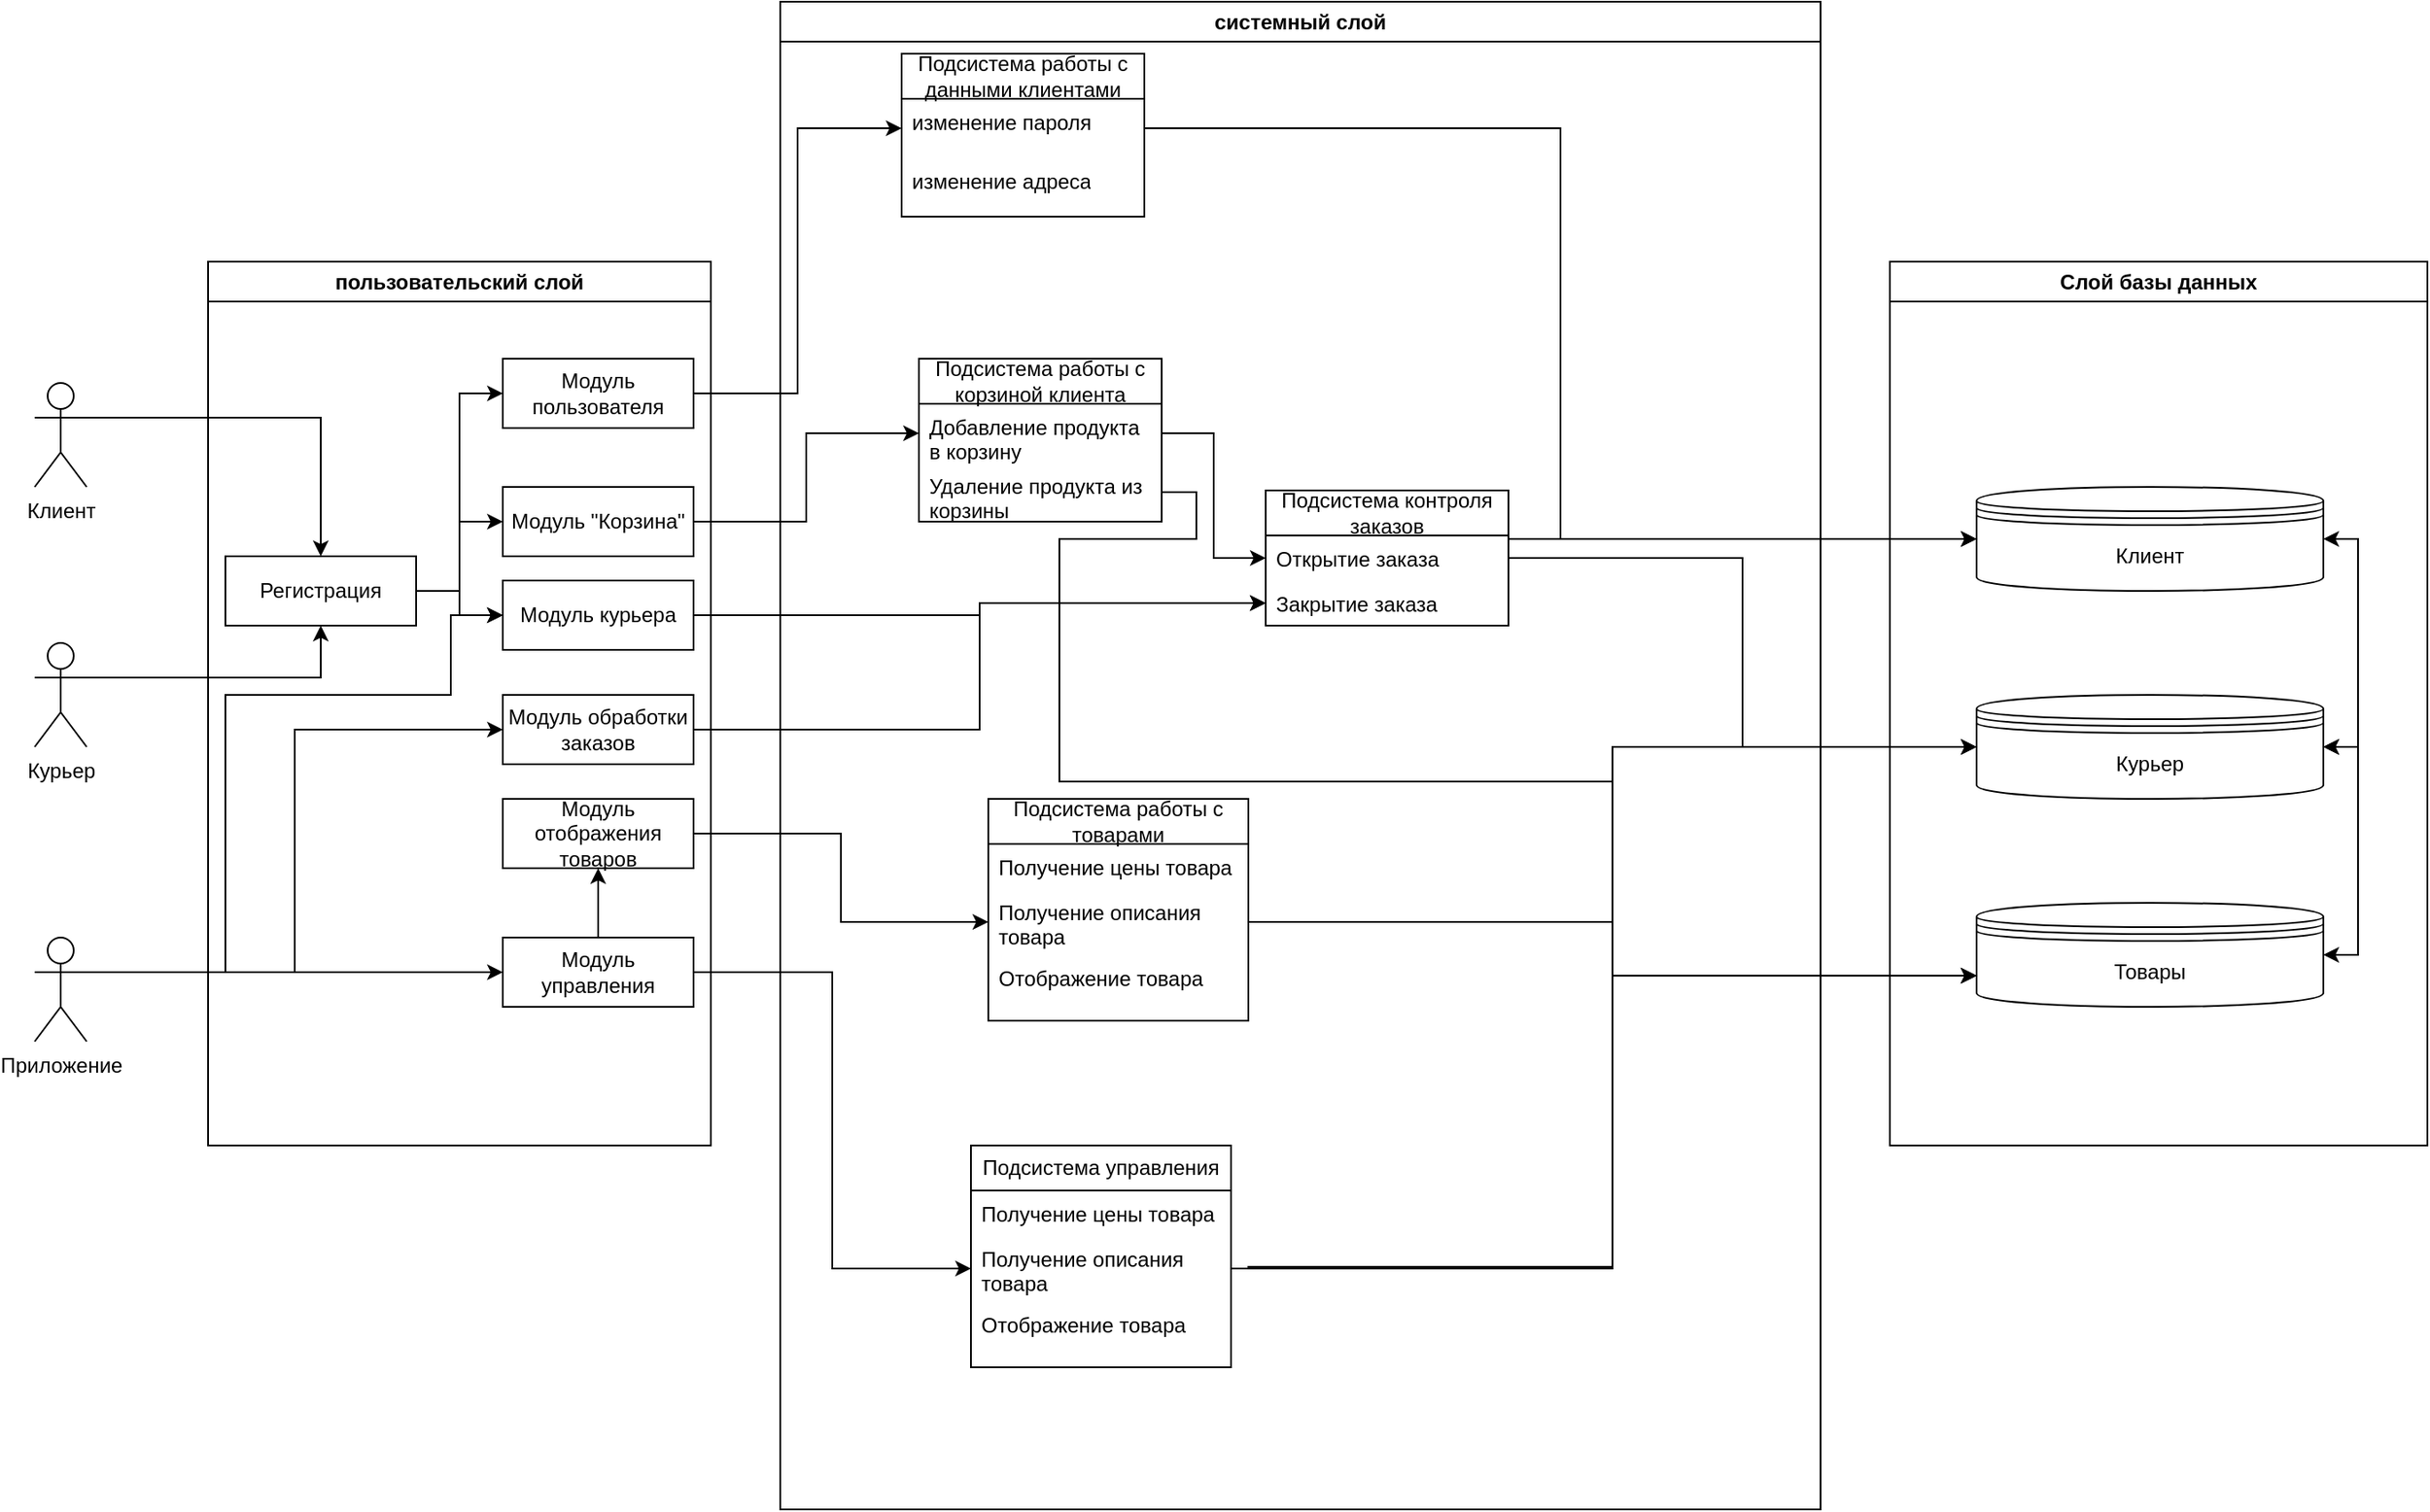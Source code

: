 <mxfile version="22.0.8" type="github">
  <diagram name="Страница — 1" id="IaHMr_pDmn5Ov7Nt1VBB">
    <mxGraphModel dx="2876" dy="2235" grid="1" gridSize="10" guides="1" tooltips="1" connect="1" arrows="1" fold="1" page="1" pageScale="1" pageWidth="827" pageHeight="1169" math="0" shadow="0">
      <root>
        <mxCell id="0" />
        <mxCell id="1" parent="0" />
        <mxCell id="iQS3pKAu2kEziGoePXVp-1" style="edgeStyle=orthogonalEdgeStyle;rounded=0;orthogonalLoop=1;jettySize=auto;html=1;exitX=1;exitY=0.333;exitDx=0;exitDy=0;exitPerimeter=0;entryX=0.5;entryY=0;entryDx=0;entryDy=0;" parent="1" source="iQS3pKAu2kEziGoePXVp-2" target="iQS3pKAu2kEziGoePXVp-10" edge="1">
          <mxGeometry relative="1" as="geometry" />
        </mxCell>
        <mxCell id="iQS3pKAu2kEziGoePXVp-2" value="Клиент" style="shape=umlActor;verticalLabelPosition=bottom;verticalAlign=top;html=1;" parent="1" vertex="1">
          <mxGeometry x="10" y="80" width="30" height="60" as="geometry" />
        </mxCell>
        <mxCell id="iQS3pKAu2kEziGoePXVp-3" style="edgeStyle=orthogonalEdgeStyle;rounded=0;orthogonalLoop=1;jettySize=auto;html=1;exitX=1;exitY=0.333;exitDx=0;exitDy=0;exitPerimeter=0;" parent="1" source="iQS3pKAu2kEziGoePXVp-5" edge="1">
          <mxGeometry relative="1" as="geometry">
            <mxPoint x="280" y="420" as="targetPoint" />
          </mxGeometry>
        </mxCell>
        <mxCell id="iQS3pKAu2kEziGoePXVp-4" style="edgeStyle=orthogonalEdgeStyle;rounded=0;orthogonalLoop=1;jettySize=auto;html=1;exitX=1;exitY=0.333;exitDx=0;exitDy=0;exitPerimeter=0;entryX=0;entryY=0.5;entryDx=0;entryDy=0;" parent="1" source="iQS3pKAu2kEziGoePXVp-5" target="iQS3pKAu2kEziGoePXVp-21" edge="1">
          <mxGeometry relative="1" as="geometry">
            <Array as="points">
              <mxPoint x="120" y="420" />
              <mxPoint x="120" y="260" />
              <mxPoint x="250" y="260" />
              <mxPoint x="250" y="214" />
            </Array>
          </mxGeometry>
        </mxCell>
        <mxCell id="GMFBuMF5g0w-1twt46TG-22" style="edgeStyle=orthogonalEdgeStyle;rounded=0;orthogonalLoop=1;jettySize=auto;html=1;exitX=1;exitY=0.333;exitDx=0;exitDy=0;exitPerimeter=0;entryX=0;entryY=0.5;entryDx=0;entryDy=0;" edge="1" parent="1" source="iQS3pKAu2kEziGoePXVp-5" target="GMFBuMF5g0w-1twt46TG-20">
          <mxGeometry relative="1" as="geometry" />
        </mxCell>
        <mxCell id="iQS3pKAu2kEziGoePXVp-5" value="Приложение" style="shape=umlActor;verticalLabelPosition=bottom;verticalAlign=top;html=1;" parent="1" vertex="1">
          <mxGeometry x="10" y="400" width="30" height="60" as="geometry" />
        </mxCell>
        <mxCell id="iQS3pKAu2kEziGoePXVp-6" style="edgeStyle=orthogonalEdgeStyle;rounded=0;orthogonalLoop=1;jettySize=auto;html=1;exitX=1;exitY=0.333;exitDx=0;exitDy=0;exitPerimeter=0;entryX=0.5;entryY=1;entryDx=0;entryDy=0;" parent="1" source="iQS3pKAu2kEziGoePXVp-7" target="iQS3pKAu2kEziGoePXVp-10" edge="1">
          <mxGeometry relative="1" as="geometry">
            <Array as="points">
              <mxPoint x="40" y="250" />
              <mxPoint x="175" y="250" />
            </Array>
          </mxGeometry>
        </mxCell>
        <mxCell id="iQS3pKAu2kEziGoePXVp-7" value="Курьер" style="shape=umlActor;verticalLabelPosition=bottom;verticalAlign=top;html=1;" parent="1" vertex="1">
          <mxGeometry x="10" y="230" width="30" height="60" as="geometry" />
        </mxCell>
        <mxCell id="iQS3pKAu2kEziGoePXVp-8" style="edgeStyle=orthogonalEdgeStyle;rounded=0;orthogonalLoop=1;jettySize=auto;html=1;exitX=1;exitY=0.5;exitDx=0;exitDy=0;entryX=0;entryY=0.5;entryDx=0;entryDy=0;" parent="1" source="iQS3pKAu2kEziGoePXVp-10" target="iQS3pKAu2kEziGoePXVp-21" edge="1">
          <mxGeometry relative="1" as="geometry" />
        </mxCell>
        <mxCell id="iQS3pKAu2kEziGoePXVp-9" style="edgeStyle=orthogonalEdgeStyle;rounded=0;orthogonalLoop=1;jettySize=auto;html=1;exitX=1;exitY=0.5;exitDx=0;exitDy=0;entryX=0;entryY=0.5;entryDx=0;entryDy=0;" parent="1" source="iQS3pKAu2kEziGoePXVp-10" target="iQS3pKAu2kEziGoePXVp-19" edge="1">
          <mxGeometry relative="1" as="geometry" />
        </mxCell>
        <mxCell id="GMFBuMF5g0w-1twt46TG-2" style="edgeStyle=orthogonalEdgeStyle;rounded=0;orthogonalLoop=1;jettySize=auto;html=1;exitX=1;exitY=0.5;exitDx=0;exitDy=0;entryX=0;entryY=0.5;entryDx=0;entryDy=0;" edge="1" parent="1" source="iQS3pKAu2kEziGoePXVp-10" target="GMFBuMF5g0w-1twt46TG-1">
          <mxGeometry relative="1" as="geometry" />
        </mxCell>
        <mxCell id="iQS3pKAu2kEziGoePXVp-10" value="Регистрация" style="html=1;whiteSpace=wrap;" parent="1" vertex="1">
          <mxGeometry x="120" y="180" width="110" height="40" as="geometry" />
        </mxCell>
        <mxCell id="iQS3pKAu2kEziGoePXVp-12" style="edgeStyle=orthogonalEdgeStyle;rounded=0;orthogonalLoop=1;jettySize=auto;html=1;exitX=1;exitY=0.5;exitDx=0;exitDy=0;entryX=1;entryY=0.5;entryDx=0;entryDy=0;startArrow=classic;startFill=1;" parent="1" source="iQS3pKAu2kEziGoePXVp-13" target="iQS3pKAu2kEziGoePXVp-14" edge="1">
          <mxGeometry relative="1" as="geometry" />
        </mxCell>
        <mxCell id="iQS3pKAu2kEziGoePXVp-13" value="Клиент" style="shape=datastore;whiteSpace=wrap;html=1;" parent="1" vertex="1">
          <mxGeometry x="1130" y="140" width="200" height="60" as="geometry" />
        </mxCell>
        <mxCell id="iQS3pKAu2kEziGoePXVp-14" value="Курьер" style="shape=datastore;whiteSpace=wrap;html=1;" parent="1" vertex="1">
          <mxGeometry x="1130" y="260" width="200" height="60" as="geometry" />
        </mxCell>
        <mxCell id="iQS3pKAu2kEziGoePXVp-15" style="edgeStyle=orthogonalEdgeStyle;rounded=0;orthogonalLoop=1;jettySize=auto;html=1;exitX=1;exitY=0.5;exitDx=0;exitDy=0;entryX=1;entryY=0.5;entryDx=0;entryDy=0;startArrow=classic;startFill=1;" parent="1" source="iQS3pKAu2kEziGoePXVp-17" target="iQS3pKAu2kEziGoePXVp-14" edge="1">
          <mxGeometry relative="1" as="geometry" />
        </mxCell>
        <mxCell id="iQS3pKAu2kEziGoePXVp-16" style="edgeStyle=orthogonalEdgeStyle;rounded=0;orthogonalLoop=1;jettySize=auto;html=1;exitX=0;exitY=0.7;exitDx=0;exitDy=0;entryX=1;entryY=0.5;entryDx=0;entryDy=0;startArrow=classic;startFill=1;endArrow=none;endFill=0;" parent="1" source="iQS3pKAu2kEziGoePXVp-17" target="iQS3pKAu2kEziGoePXVp-30" edge="1">
          <mxGeometry relative="1" as="geometry">
            <mxPoint x="600" y="170" as="targetPoint" />
            <Array as="points">
              <mxPoint x="920" y="422" />
              <mxPoint x="920" y="310" />
              <mxPoint x="601" y="310" />
              <mxPoint x="601" y="170" />
              <mxPoint x="680" y="170" />
              <mxPoint x="680" y="143" />
            </Array>
          </mxGeometry>
        </mxCell>
        <mxCell id="iQS3pKAu2kEziGoePXVp-17" value="Товары" style="shape=datastore;whiteSpace=wrap;html=1;" parent="1" vertex="1">
          <mxGeometry x="1130" y="380" width="200" height="60" as="geometry" />
        </mxCell>
        <mxCell id="iQS3pKAu2kEziGoePXVp-18" style="edgeStyle=orthogonalEdgeStyle;rounded=0;orthogonalLoop=1;jettySize=auto;html=1;exitX=1;exitY=0.5;exitDx=0;exitDy=0;entryX=0;entryY=0.5;entryDx=0;entryDy=0;" parent="1" source="iQS3pKAu2kEziGoePXVp-19" target="GMFBuMF5g0w-1twt46TG-7" edge="1">
          <mxGeometry relative="1" as="geometry">
            <mxPoint x="470" y="86" as="targetPoint" />
          </mxGeometry>
        </mxCell>
        <mxCell id="iQS3pKAu2kEziGoePXVp-20" style="edgeStyle=orthogonalEdgeStyle;rounded=0;orthogonalLoop=1;jettySize=auto;html=1;exitX=1;exitY=0.5;exitDx=0;exitDy=0;entryX=0;entryY=0.5;entryDx=0;entryDy=0;" parent="1" source="iQS3pKAu2kEziGoePXVp-21" target="iQS3pKAu2kEziGoePXVp-33" edge="1">
          <mxGeometry relative="1" as="geometry" />
        </mxCell>
        <mxCell id="iQS3pKAu2kEziGoePXVp-22" style="edgeStyle=orthogonalEdgeStyle;rounded=0;orthogonalLoop=1;jettySize=auto;html=1;exitX=0.5;exitY=0;exitDx=0;exitDy=0;entryX=0.5;entryY=1;entryDx=0;entryDy=0;" parent="1" source="iQS3pKAu2kEziGoePXVp-23" target="iQS3pKAu2kEziGoePXVp-25" edge="1">
          <mxGeometry relative="1" as="geometry" />
        </mxCell>
        <mxCell id="GMFBuMF5g0w-1twt46TG-16" style="edgeStyle=orthogonalEdgeStyle;rounded=0;orthogonalLoop=1;jettySize=auto;html=1;exitX=1;exitY=0.5;exitDx=0;exitDy=0;" edge="1" parent="1" source="iQS3pKAu2kEziGoePXVp-23" target="GMFBuMF5g0w-1twt46TG-14">
          <mxGeometry relative="1" as="geometry" />
        </mxCell>
        <mxCell id="iQS3pKAu2kEziGoePXVp-23" value="Модуль управления" style="html=1;whiteSpace=wrap;" parent="1" vertex="1">
          <mxGeometry x="280" y="400" width="110" height="40" as="geometry" />
        </mxCell>
        <mxCell id="iQS3pKAu2kEziGoePXVp-24" value="пользовательский слой" style="swimlane;whiteSpace=wrap;html=1;" parent="1" vertex="1">
          <mxGeometry x="110" y="10" width="290" height="510" as="geometry" />
        </mxCell>
        <mxCell id="iQS3pKAu2kEziGoePXVp-25" value="Модуль отображения товаров" style="html=1;whiteSpace=wrap;" parent="iQS3pKAu2kEziGoePXVp-24" vertex="1">
          <mxGeometry x="170" y="310" width="110" height="40" as="geometry" />
        </mxCell>
        <mxCell id="iQS3pKAu2kEziGoePXVp-19" value="Модуль пользователя&lt;br&gt;" style="html=1;whiteSpace=wrap;" parent="iQS3pKAu2kEziGoePXVp-24" vertex="1">
          <mxGeometry x="170" y="56" width="110" height="40" as="geometry" />
        </mxCell>
        <mxCell id="GMFBuMF5g0w-1twt46TG-1" value="Модуль &quot;Корзина&quot;" style="html=1;whiteSpace=wrap;" vertex="1" parent="iQS3pKAu2kEziGoePXVp-24">
          <mxGeometry x="170" y="130" width="110" height="40" as="geometry" />
        </mxCell>
        <mxCell id="iQS3pKAu2kEziGoePXVp-21" value="Модуль курьера" style="html=1;whiteSpace=wrap;" parent="iQS3pKAu2kEziGoePXVp-24" vertex="1">
          <mxGeometry x="170" y="184" width="110" height="40" as="geometry" />
        </mxCell>
        <mxCell id="GMFBuMF5g0w-1twt46TG-20" value="Модуль обработки заказов" style="html=1;whiteSpace=wrap;" vertex="1" parent="iQS3pKAu2kEziGoePXVp-24">
          <mxGeometry x="170" y="250" width="110" height="40" as="geometry" />
        </mxCell>
        <mxCell id="iQS3pKAu2kEziGoePXVp-27" value="Слой базы данных" style="swimlane;whiteSpace=wrap;html=1;" parent="1" vertex="1">
          <mxGeometry x="1080" y="10" width="310" height="510" as="geometry" />
        </mxCell>
        <mxCell id="iQS3pKAu2kEziGoePXVp-28" value="Подсистема работы с корзиной клиента" style="swimlane;fontStyle=0;childLayout=stackLayout;horizontal=1;startSize=26;fillColor=none;horizontalStack=0;resizeParent=1;resizeParentMax=0;resizeLast=0;collapsible=1;marginBottom=0;whiteSpace=wrap;html=1;" parent="1" vertex="1">
          <mxGeometry x="520" y="66" width="140" height="94" as="geometry" />
        </mxCell>
        <mxCell id="iQS3pKAu2kEziGoePXVp-29" value="Добавление продукта в корзину" style="text;strokeColor=none;fillColor=none;align=left;verticalAlign=top;spacingLeft=4;spacingRight=4;overflow=hidden;rotatable=0;points=[[0,0.5],[1,0.5]];portConstraint=eastwest;whiteSpace=wrap;html=1;" parent="iQS3pKAu2kEziGoePXVp-28" vertex="1">
          <mxGeometry y="26" width="140" height="34" as="geometry" />
        </mxCell>
        <mxCell id="iQS3pKAu2kEziGoePXVp-30" value="Удаление продукта из корзины" style="text;strokeColor=none;fillColor=none;align=left;verticalAlign=top;spacingLeft=4;spacingRight=4;overflow=hidden;rotatable=0;points=[[0,0.5],[1,0.5]];portConstraint=eastwest;whiteSpace=wrap;html=1;" parent="iQS3pKAu2kEziGoePXVp-28" vertex="1">
          <mxGeometry y="60" width="140" height="34" as="geometry" />
        </mxCell>
        <mxCell id="iQS3pKAu2kEziGoePXVp-31" value="Подсистема контроля заказов" style="swimlane;fontStyle=0;childLayout=stackLayout;horizontal=1;startSize=26;fillColor=none;horizontalStack=0;resizeParent=1;resizeParentMax=0;resizeLast=0;collapsible=1;marginBottom=0;whiteSpace=wrap;html=1;" parent="1" vertex="1">
          <mxGeometry x="720" y="142" width="140" height="78" as="geometry" />
        </mxCell>
        <mxCell id="iQS3pKAu2kEziGoePXVp-32" value="Открытие заказа" style="text;strokeColor=none;fillColor=none;align=left;verticalAlign=top;spacingLeft=4;spacingRight=4;overflow=hidden;rotatable=0;points=[[0,0.5],[1,0.5]];portConstraint=eastwest;whiteSpace=wrap;html=1;" parent="iQS3pKAu2kEziGoePXVp-31" vertex="1">
          <mxGeometry y="26" width="140" height="26" as="geometry" />
        </mxCell>
        <mxCell id="iQS3pKAu2kEziGoePXVp-33" value="Закрытие заказа" style="text;strokeColor=none;fillColor=none;align=left;verticalAlign=top;spacingLeft=4;spacingRight=4;overflow=hidden;rotatable=0;points=[[0,0.5],[1,0.5]];portConstraint=eastwest;whiteSpace=wrap;html=1;" parent="iQS3pKAu2kEziGoePXVp-31" vertex="1">
          <mxGeometry y="52" width="140" height="26" as="geometry" />
        </mxCell>
        <mxCell id="iQS3pKAu2kEziGoePXVp-34" value="Подсистема работы с товарами" style="swimlane;fontStyle=0;childLayout=stackLayout;horizontal=1;startSize=26;fillColor=none;horizontalStack=0;resizeParent=1;resizeParentMax=0;resizeLast=0;collapsible=1;marginBottom=0;whiteSpace=wrap;html=1;" parent="1" vertex="1">
          <mxGeometry x="560" y="320" width="150" height="128" as="geometry" />
        </mxCell>
        <mxCell id="iQS3pKAu2kEziGoePXVp-35" value="Получение цены товара" style="text;strokeColor=none;fillColor=none;align=left;verticalAlign=top;spacingLeft=4;spacingRight=4;overflow=hidden;rotatable=0;points=[[0,0.5],[1,0.5]];portConstraint=eastwest;whiteSpace=wrap;html=1;" parent="iQS3pKAu2kEziGoePXVp-34" vertex="1">
          <mxGeometry y="26" width="150" height="26" as="geometry" />
        </mxCell>
        <mxCell id="iQS3pKAu2kEziGoePXVp-36" value="Получение описания товара&lt;br&gt;" style="text;strokeColor=none;fillColor=none;align=left;verticalAlign=top;spacingLeft=4;spacingRight=4;overflow=hidden;rotatable=0;points=[[0,0.5],[1,0.5]];portConstraint=eastwest;whiteSpace=wrap;html=1;" parent="iQS3pKAu2kEziGoePXVp-34" vertex="1">
          <mxGeometry y="52" width="150" height="38" as="geometry" />
        </mxCell>
        <mxCell id="iQS3pKAu2kEziGoePXVp-37" value="Отображение товара" style="text;strokeColor=none;fillColor=none;align=left;verticalAlign=top;spacingLeft=4;spacingRight=4;overflow=hidden;rotatable=0;points=[[0,0.5],[1,0.5]];portConstraint=eastwest;whiteSpace=wrap;html=1;" parent="iQS3pKAu2kEziGoePXVp-34" vertex="1">
          <mxGeometry y="90" width="150" height="38" as="geometry" />
        </mxCell>
        <mxCell id="iQS3pKAu2kEziGoePXVp-38" style="edgeStyle=orthogonalEdgeStyle;rounded=0;orthogonalLoop=1;jettySize=auto;html=1;exitX=1;exitY=0.5;exitDx=0;exitDy=0;entryX=0;entryY=0.5;entryDx=0;entryDy=0;" parent="1" source="iQS3pKAu2kEziGoePXVp-25" target="iQS3pKAu2kEziGoePXVp-36" edge="1">
          <mxGeometry relative="1" as="geometry" />
        </mxCell>
        <mxCell id="iQS3pKAu2kEziGoePXVp-39" style="edgeStyle=orthogonalEdgeStyle;rounded=0;orthogonalLoop=1;jettySize=auto;html=1;exitX=1;exitY=0.5;exitDx=0;exitDy=0;entryX=0;entryY=0.5;entryDx=0;entryDy=0;" parent="1" source="iQS3pKAu2kEziGoePXVp-29" target="iQS3pKAu2kEziGoePXVp-32" edge="1">
          <mxGeometry relative="1" as="geometry" />
        </mxCell>
        <mxCell id="iQS3pKAu2kEziGoePXVp-40" style="edgeStyle=orthogonalEdgeStyle;rounded=0;orthogonalLoop=1;jettySize=auto;html=1;exitX=1;exitY=0.5;exitDx=0;exitDy=0;entryX=0;entryY=0.7;entryDx=0;entryDy=0;" parent="1" source="iQS3pKAu2kEziGoePXVp-36" target="iQS3pKAu2kEziGoePXVp-17" edge="1">
          <mxGeometry relative="1" as="geometry" />
        </mxCell>
        <mxCell id="iQS3pKAu2kEziGoePXVp-41" style="edgeStyle=orthogonalEdgeStyle;rounded=0;orthogonalLoop=1;jettySize=auto;html=1;exitX=1;exitY=0.5;exitDx=0;exitDy=0;entryX=0;entryY=0.5;entryDx=0;entryDy=0;" parent="1" source="iQS3pKAu2kEziGoePXVp-32" target="iQS3pKAu2kEziGoePXVp-14" edge="1">
          <mxGeometry relative="1" as="geometry" />
        </mxCell>
        <mxCell id="iQS3pKAu2kEziGoePXVp-42" style="edgeStyle=orthogonalEdgeStyle;rounded=0;orthogonalLoop=1;jettySize=auto;html=1;exitX=1;exitY=0.5;exitDx=0;exitDy=0;entryX=0;entryY=0.5;entryDx=0;entryDy=0;" parent="1" source="iQS3pKAu2kEziGoePXVp-32" target="iQS3pKAu2kEziGoePXVp-13" edge="1">
          <mxGeometry relative="1" as="geometry">
            <Array as="points">
              <mxPoint x="860" y="170" />
            </Array>
          </mxGeometry>
        </mxCell>
        <mxCell id="iQS3pKAu2kEziGoePXVp-43" value="системный слой" style="swimlane;whiteSpace=wrap;html=1;startSize=23;" parent="1" vertex="1">
          <mxGeometry x="440" y="-140" width="600" height="870" as="geometry" />
        </mxCell>
        <mxCell id="GMFBuMF5g0w-1twt46TG-6" value="Подсистема работы с данными клиентами" style="swimlane;fontStyle=0;childLayout=stackLayout;horizontal=1;startSize=26;fillColor=none;horizontalStack=0;resizeParent=1;resizeParentMax=0;resizeLast=0;collapsible=1;marginBottom=0;whiteSpace=wrap;html=1;" vertex="1" parent="iQS3pKAu2kEziGoePXVp-43">
          <mxGeometry x="70" y="30" width="140" height="94" as="geometry" />
        </mxCell>
        <mxCell id="GMFBuMF5g0w-1twt46TG-7" value="изменение пароля" style="text;strokeColor=none;fillColor=none;align=left;verticalAlign=top;spacingLeft=4;spacingRight=4;overflow=hidden;rotatable=0;points=[[0,0.5],[1,0.5]];portConstraint=eastwest;whiteSpace=wrap;html=1;" vertex="1" parent="GMFBuMF5g0w-1twt46TG-6">
          <mxGeometry y="26" width="140" height="34" as="geometry" />
        </mxCell>
        <mxCell id="GMFBuMF5g0w-1twt46TG-8" value="изменение адреса" style="text;strokeColor=none;fillColor=none;align=left;verticalAlign=top;spacingLeft=4;spacingRight=4;overflow=hidden;rotatable=0;points=[[0,0.5],[1,0.5]];portConstraint=eastwest;whiteSpace=wrap;html=1;" vertex="1" parent="GMFBuMF5g0w-1twt46TG-6">
          <mxGeometry y="60" width="140" height="34" as="geometry" />
        </mxCell>
        <mxCell id="GMFBuMF5g0w-1twt46TG-12" value="Подсистема управления" style="swimlane;fontStyle=0;childLayout=stackLayout;horizontal=1;startSize=26;fillColor=none;horizontalStack=0;resizeParent=1;resizeParentMax=0;resizeLast=0;collapsible=1;marginBottom=0;whiteSpace=wrap;html=1;" vertex="1" parent="iQS3pKAu2kEziGoePXVp-43">
          <mxGeometry x="110" y="660" width="150" height="128" as="geometry" />
        </mxCell>
        <mxCell id="GMFBuMF5g0w-1twt46TG-13" value="Получение цены товара" style="text;strokeColor=none;fillColor=none;align=left;verticalAlign=top;spacingLeft=4;spacingRight=4;overflow=hidden;rotatable=0;points=[[0,0.5],[1,0.5]];portConstraint=eastwest;whiteSpace=wrap;html=1;" vertex="1" parent="GMFBuMF5g0w-1twt46TG-12">
          <mxGeometry y="26" width="150" height="26" as="geometry" />
        </mxCell>
        <mxCell id="GMFBuMF5g0w-1twt46TG-14" value="Получение описания товара&lt;br&gt;" style="text;strokeColor=none;fillColor=none;align=left;verticalAlign=top;spacingLeft=4;spacingRight=4;overflow=hidden;rotatable=0;points=[[0,0.5],[1,0.5]];portConstraint=eastwest;whiteSpace=wrap;html=1;" vertex="1" parent="GMFBuMF5g0w-1twt46TG-12">
          <mxGeometry y="52" width="150" height="38" as="geometry" />
        </mxCell>
        <mxCell id="GMFBuMF5g0w-1twt46TG-15" value="Отображение товара" style="text;strokeColor=none;fillColor=none;align=left;verticalAlign=top;spacingLeft=4;spacingRight=4;overflow=hidden;rotatable=0;points=[[0,0.5],[1,0.5]];portConstraint=eastwest;whiteSpace=wrap;html=1;" vertex="1" parent="GMFBuMF5g0w-1twt46TG-12">
          <mxGeometry y="90" width="150" height="38" as="geometry" />
        </mxCell>
        <mxCell id="GMFBuMF5g0w-1twt46TG-3" style="edgeStyle=orthogonalEdgeStyle;rounded=0;orthogonalLoop=1;jettySize=auto;html=1;exitX=1;exitY=0.5;exitDx=0;exitDy=0;entryX=0;entryY=0.5;entryDx=0;entryDy=0;" edge="1" parent="1" source="GMFBuMF5g0w-1twt46TG-1" target="iQS3pKAu2kEziGoePXVp-29">
          <mxGeometry relative="1" as="geometry" />
        </mxCell>
        <mxCell id="GMFBuMF5g0w-1twt46TG-10" style="edgeStyle=orthogonalEdgeStyle;rounded=0;orthogonalLoop=1;jettySize=auto;html=1;exitX=1;exitY=0.5;exitDx=0;exitDy=0;entryX=0;entryY=0.5;entryDx=0;entryDy=0;" edge="1" parent="1" source="GMFBuMF5g0w-1twt46TG-7" target="iQS3pKAu2kEziGoePXVp-13">
          <mxGeometry relative="1" as="geometry" />
        </mxCell>
        <mxCell id="GMFBuMF5g0w-1twt46TG-18" style="edgeStyle=orthogonalEdgeStyle;rounded=0;orthogonalLoop=1;jettySize=auto;html=1;exitX=1;exitY=0.5;exitDx=0;exitDy=0;entryX=0;entryY=0.7;entryDx=0;entryDy=0;" edge="1" parent="1" source="GMFBuMF5g0w-1twt46TG-14" target="iQS3pKAu2kEziGoePXVp-17">
          <mxGeometry relative="1" as="geometry">
            <Array as="points">
              <mxPoint x="920" y="591" />
              <mxPoint x="920" y="422" />
            </Array>
          </mxGeometry>
        </mxCell>
        <mxCell id="GMFBuMF5g0w-1twt46TG-19" style="edgeStyle=orthogonalEdgeStyle;rounded=0;orthogonalLoop=1;jettySize=auto;html=1;exitX=1;exitY=0.5;exitDx=0;exitDy=0;entryX=0;entryY=0.5;entryDx=0;entryDy=0;" edge="1" parent="1" source="GMFBuMF5g0w-1twt46TG-14" target="iQS3pKAu2kEziGoePXVp-14">
          <mxGeometry relative="1" as="geometry">
            <Array as="points">
              <mxPoint x="710" y="591" />
              <mxPoint x="920" y="590" />
              <mxPoint x="920" y="290" />
            </Array>
          </mxGeometry>
        </mxCell>
        <mxCell id="GMFBuMF5g0w-1twt46TG-23" style="edgeStyle=orthogonalEdgeStyle;rounded=0;orthogonalLoop=1;jettySize=auto;html=1;exitX=1;exitY=0.5;exitDx=0;exitDy=0;entryX=0;entryY=0.5;entryDx=0;entryDy=0;" edge="1" parent="1" source="GMFBuMF5g0w-1twt46TG-20" target="iQS3pKAu2kEziGoePXVp-33">
          <mxGeometry relative="1" as="geometry" />
        </mxCell>
      </root>
    </mxGraphModel>
  </diagram>
</mxfile>
